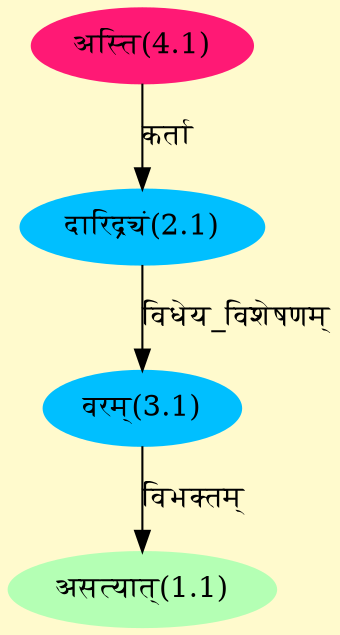 digraph G{
rankdir=BT;
 compound=true;
 bgcolor="lemonchiffon1";
Node1_1 [style=filled, color="#B4FFB4" label = "असत्यात्(1.1)"]
Node3_1 [style=filled, color="#00BFFF" label = "वरम्(3.1)"]
Node2_1 [style=filled, color="#00BFFF" label = "दारिद्र्यं(2.1)"]
Node4_1 [style=filled, color="#FF1975" label = "अस्ति(4.1)"]
/* Start of Relations section */

Node1_1 -> Node3_1 [  label="विभक्तम्"  dir="back" ]
Node2_1 -> Node4_1 [  label="कर्ता"  dir="back" ]
Node3_1 -> Node2_1 [  label="विधेय_विशेषणम्"  dir="back" ]
}
